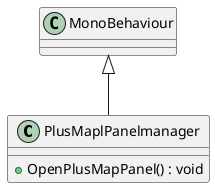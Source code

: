 @startuml
class PlusMaplPanelmanager {
    + OpenPlusMapPanel() : void
}
MonoBehaviour <|-- PlusMaplPanelmanager
@enduml
